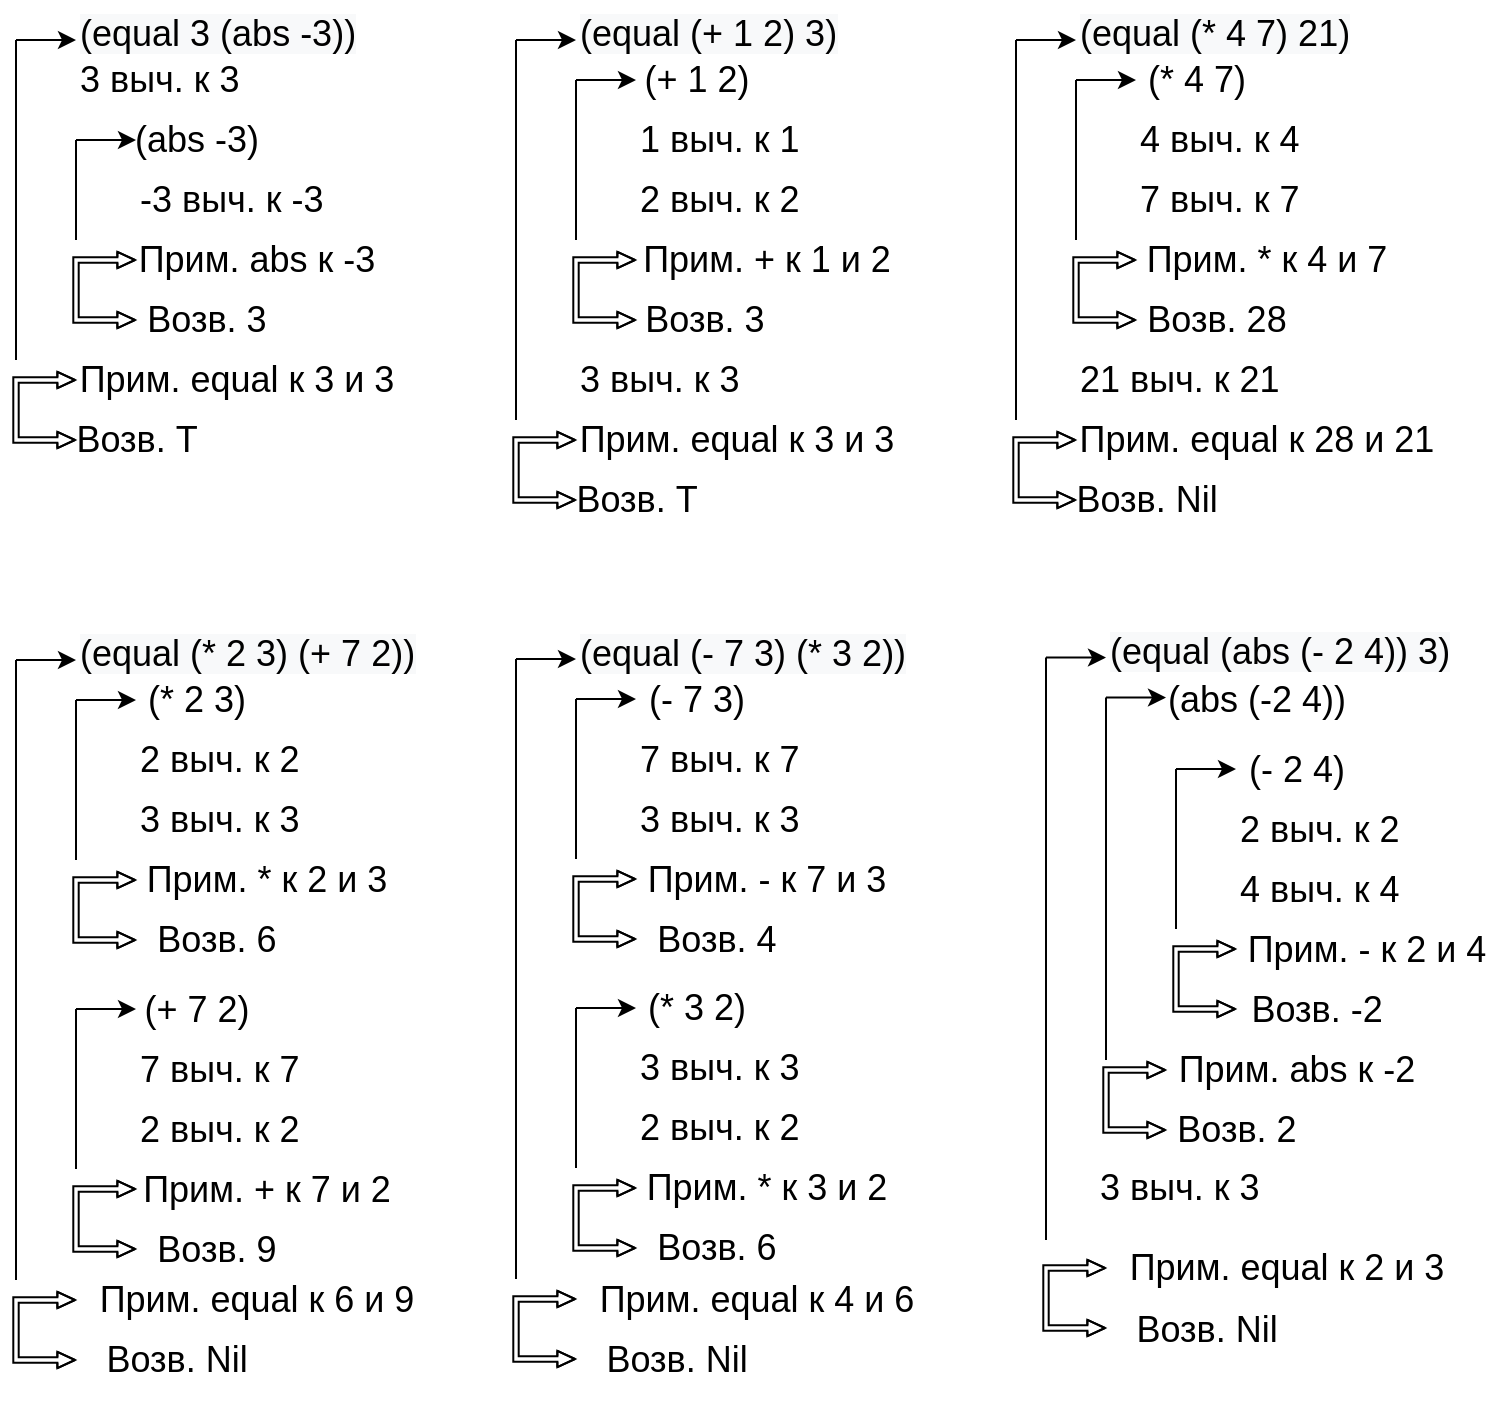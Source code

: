 <mxfile version="20.3.0" type="device"><diagram id="NCQ7fZWu2cdWKAHeadxE" name="Страница 1"><mxGraphModel dx="1256" dy="983" grid="1" gridSize="10" guides="1" tooltips="1" connect="1" arrows="1" fold="1" page="1" pageScale="1" pageWidth="827" pageHeight="1169" math="0" shadow="0"><root><mxCell id="0"/><mxCell id="1" parent="0"/><mxCell id="APWiGlMAp8WoggQmDf8f-9" value="" style="endArrow=classic;html=1;rounded=0;fontSize=18;" edge="1" parent="1"><mxGeometry width="50" height="50" relative="1" as="geometry"><mxPoint x="30" y="40" as="sourcePoint"/><mxPoint x="60" y="40" as="targetPoint"/></mxGeometry></mxCell><mxCell id="APWiGlMAp8WoggQmDf8f-10" value="" style="endArrow=none;html=1;rounded=0;fontSize=18;" edge="1" parent="1"><mxGeometry width="50" height="50" relative="1" as="geometry"><mxPoint x="30" y="200" as="sourcePoint"/><mxPoint x="30" y="40" as="targetPoint"/></mxGeometry></mxCell><mxCell id="APWiGlMAp8WoggQmDf8f-11" value="" style="shape=flexArrow;endArrow=classic;startArrow=classic;html=1;rounded=0;fontSize=18;width=2.703;endSize=2.605;endWidth=4.485;startWidth=4.485;startSize=2.605;" edge="1" parent="1"><mxGeometry width="100" height="100" relative="1" as="geometry"><mxPoint x="60" y="240" as="sourcePoint"/><mxPoint x="60" y="210" as="targetPoint"/><Array as="points"><mxPoint x="30" y="240"/><mxPoint x="30" y="210"/></Array></mxGeometry></mxCell><mxCell id="APWiGlMAp8WoggQmDf8f-13" value="&lt;span style=&quot;color: rgb(0, 0, 0); font-family: Helvetica; font-style: normal; font-variant-ligatures: normal; font-variant-caps: normal; font-weight: 400; letter-spacing: normal; orphans: 2; text-align: left; text-indent: 0px; text-transform: none; widows: 2; word-spacing: 0px; -webkit-text-stroke-width: 0px; background-color: rgb(248, 249, 250); text-decoration-thickness: initial; text-decoration-style: initial; text-decoration-color: initial; float: none; display: inline !important;&quot;&gt;&lt;font style=&quot;font-size: 18px;&quot;&gt;(equal 3 (abs -3))&lt;/font&gt;&lt;/span&gt;" style="text;whiteSpace=wrap;html=1;fontSize=18;" vertex="1" parent="1"><mxGeometry x="60" y="20" width="160" height="30" as="geometry"/></mxCell><mxCell id="APWiGlMAp8WoggQmDf8f-14" value="3 выч. к 3" style="text;html=1;align=left;verticalAlign=middle;resizable=0;points=[];autosize=1;strokeColor=none;fillColor=none;fontSize=18;" vertex="1" parent="1"><mxGeometry x="60" y="40" width="100" height="40" as="geometry"/></mxCell><mxCell id="APWiGlMAp8WoggQmDf8f-15" value="" style="endArrow=classic;html=1;rounded=0;fontSize=18;" edge="1" parent="1"><mxGeometry width="50" height="50" relative="1" as="geometry"><mxPoint x="60" y="90" as="sourcePoint"/><mxPoint x="90" y="90" as="targetPoint"/><Array as="points"><mxPoint x="70" y="90"/></Array></mxGeometry></mxCell><mxCell id="APWiGlMAp8WoggQmDf8f-16" value="(abs -3)" style="text;html=1;align=center;verticalAlign=middle;resizable=0;points=[];autosize=1;strokeColor=none;fillColor=none;fontSize=18;" vertex="1" parent="1"><mxGeometry x="75" y="70" width="90" height="40" as="geometry"/></mxCell><mxCell id="APWiGlMAp8WoggQmDf8f-17" value="-3 выч. к -3" style="text;html=1;align=left;verticalAlign=middle;resizable=0;points=[];autosize=1;strokeColor=none;fillColor=none;fontSize=18;" vertex="1" parent="1"><mxGeometry x="90" y="100" width="120" height="40" as="geometry"/></mxCell><mxCell id="APWiGlMAp8WoggQmDf8f-19" value="" style="shape=flexArrow;endArrow=classic;startArrow=classic;html=1;rounded=0;fontSize=18;width=2.703;endSize=2.605;endWidth=4.485;startWidth=4.485;startSize=2.605;" edge="1" parent="1"><mxGeometry width="100" height="100" relative="1" as="geometry"><mxPoint x="90" y="180" as="sourcePoint"/><mxPoint x="90" y="150" as="targetPoint"/><Array as="points"><mxPoint x="60" y="180"/><mxPoint x="60" y="150"/></Array></mxGeometry></mxCell><mxCell id="APWiGlMAp8WoggQmDf8f-20" value="Прим. abs к -3" style="text;html=1;align=center;verticalAlign=middle;resizable=0;points=[];autosize=1;strokeColor=none;fillColor=none;fontSize=18;" vertex="1" parent="1"><mxGeometry x="80" y="130" width="140" height="40" as="geometry"/></mxCell><mxCell id="APWiGlMAp8WoggQmDf8f-21" value="" style="endArrow=none;html=1;rounded=0;fontSize=18;" edge="1" parent="1"><mxGeometry width="50" height="50" relative="1" as="geometry"><mxPoint x="60" y="140" as="sourcePoint"/><mxPoint x="60" y="90" as="targetPoint"/></mxGeometry></mxCell><mxCell id="APWiGlMAp8WoggQmDf8f-22" value="Возв. 3" style="text;html=1;align=center;verticalAlign=middle;resizable=0;points=[];autosize=1;strokeColor=none;fillColor=none;fontSize=18;" vertex="1" parent="1"><mxGeometry x="85" y="160" width="80" height="40" as="geometry"/></mxCell><mxCell id="APWiGlMAp8WoggQmDf8f-23" value="Прим. equal к 3 и 3" style="text;html=1;align=center;verticalAlign=middle;resizable=0;points=[];autosize=1;strokeColor=none;fillColor=none;fontSize=18;" vertex="1" parent="1"><mxGeometry x="50" y="190" width="180" height="40" as="geometry"/></mxCell><mxCell id="APWiGlMAp8WoggQmDf8f-24" value="Возв. T" style="text;html=1;align=center;verticalAlign=middle;resizable=0;points=[];autosize=1;strokeColor=none;fillColor=none;fontSize=18;" vertex="1" parent="1"><mxGeometry x="50" y="220" width="80" height="40" as="geometry"/></mxCell><mxCell id="APWiGlMAp8WoggQmDf8f-25" value="" style="endArrow=classic;html=1;rounded=0;fontSize=18;" edge="1" parent="1"><mxGeometry width="50" height="50" relative="1" as="geometry"><mxPoint x="280" y="40" as="sourcePoint"/><mxPoint x="310" y="40" as="targetPoint"/></mxGeometry></mxCell><mxCell id="APWiGlMAp8WoggQmDf8f-26" value="" style="endArrow=none;html=1;rounded=0;fontSize=18;" edge="1" parent="1"><mxGeometry width="50" height="50" relative="1" as="geometry"><mxPoint x="280" y="230" as="sourcePoint"/><mxPoint x="280" y="40" as="targetPoint"/></mxGeometry></mxCell><mxCell id="APWiGlMAp8WoggQmDf8f-27" value="" style="shape=flexArrow;endArrow=classic;startArrow=classic;html=1;rounded=0;fontSize=18;width=2.703;endSize=2.605;endWidth=4.485;startWidth=4.485;startSize=2.605;" edge="1" parent="1"><mxGeometry width="100" height="100" relative="1" as="geometry"><mxPoint x="310" y="270" as="sourcePoint"/><mxPoint x="310" y="240" as="targetPoint"/><Array as="points"><mxPoint x="280" y="270"/><mxPoint x="280" y="240"/></Array></mxGeometry></mxCell><mxCell id="APWiGlMAp8WoggQmDf8f-28" value="&lt;span style=&quot;color: rgb(0, 0, 0); font-family: Helvetica; font-style: normal; font-variant-ligatures: normal; font-variant-caps: normal; font-weight: 400; letter-spacing: normal; orphans: 2; text-align: left; text-indent: 0px; text-transform: none; widows: 2; word-spacing: 0px; -webkit-text-stroke-width: 0px; background-color: rgb(248, 249, 250); text-decoration-thickness: initial; text-decoration-style: initial; text-decoration-color: initial; float: none; display: inline !important;&quot;&gt;&lt;font style=&quot;font-size: 18px;&quot;&gt;(equal (+ 1 2) 3)&lt;/font&gt;&lt;/span&gt;" style="text;whiteSpace=wrap;html=1;fontSize=18;" vertex="1" parent="1"><mxGeometry x="310" y="20" width="160" height="30" as="geometry"/></mxCell><mxCell id="APWiGlMAp8WoggQmDf8f-29" value="3 выч. к 3" style="text;html=1;align=left;verticalAlign=middle;resizable=0;points=[];autosize=1;strokeColor=none;fillColor=none;fontSize=18;" vertex="1" parent="1"><mxGeometry x="310" y="190" width="100" height="40" as="geometry"/></mxCell><mxCell id="APWiGlMAp8WoggQmDf8f-30" value="" style="endArrow=classic;html=1;rounded=0;fontSize=18;" edge="1" parent="1"><mxGeometry width="50" height="50" relative="1" as="geometry"><mxPoint x="310" y="60" as="sourcePoint"/><mxPoint x="340" y="60" as="targetPoint"/><Array as="points"><mxPoint x="320" y="60"/></Array></mxGeometry></mxCell><mxCell id="APWiGlMAp8WoggQmDf8f-31" value="(+ 1 2)" style="text;html=1;align=center;verticalAlign=middle;resizable=0;points=[];autosize=1;strokeColor=none;fillColor=none;fontSize=18;" vertex="1" parent="1"><mxGeometry x="330" y="40" width="80" height="40" as="geometry"/></mxCell><mxCell id="APWiGlMAp8WoggQmDf8f-32" value="1 выч. к 1" style="text;html=1;align=left;verticalAlign=middle;resizable=0;points=[];autosize=1;strokeColor=none;fillColor=none;fontSize=18;" vertex="1" parent="1"><mxGeometry x="340" y="70" width="100" height="40" as="geometry"/></mxCell><mxCell id="APWiGlMAp8WoggQmDf8f-33" value="" style="shape=flexArrow;endArrow=classic;startArrow=classic;html=1;rounded=0;fontSize=18;width=2.703;endSize=2.605;endWidth=4.485;startWidth=4.485;startSize=2.605;" edge="1" parent="1"><mxGeometry width="100" height="100" relative="1" as="geometry"><mxPoint x="340" y="180" as="sourcePoint"/><mxPoint x="340" y="150" as="targetPoint"/><Array as="points"><mxPoint x="310" y="180"/><mxPoint x="310" y="150"/></Array></mxGeometry></mxCell><mxCell id="APWiGlMAp8WoggQmDf8f-34" value="Прим. + к 1 и 2" style="text;html=1;align=center;verticalAlign=middle;resizable=0;points=[];autosize=1;strokeColor=none;fillColor=none;fontSize=18;" vertex="1" parent="1"><mxGeometry x="330" y="130" width="150" height="40" as="geometry"/></mxCell><mxCell id="APWiGlMAp8WoggQmDf8f-35" value="" style="endArrow=none;html=1;rounded=0;fontSize=18;" edge="1" parent="1"><mxGeometry width="50" height="50" relative="1" as="geometry"><mxPoint x="310" y="140" as="sourcePoint"/><mxPoint x="310" y="60" as="targetPoint"/></mxGeometry></mxCell><mxCell id="APWiGlMAp8WoggQmDf8f-36" value="Возв. 3" style="text;html=1;align=center;verticalAlign=middle;resizable=0;points=[];autosize=1;strokeColor=none;fillColor=none;fontSize=18;" vertex="1" parent="1"><mxGeometry x="334" y="160" width="80" height="40" as="geometry"/></mxCell><mxCell id="APWiGlMAp8WoggQmDf8f-37" value="Прим. equal к 3 и 3" style="text;html=1;align=center;verticalAlign=middle;resizable=0;points=[];autosize=1;strokeColor=none;fillColor=none;fontSize=18;" vertex="1" parent="1"><mxGeometry x="300" y="220" width="180" height="40" as="geometry"/></mxCell><mxCell id="APWiGlMAp8WoggQmDf8f-38" value="Возв. T" style="text;html=1;align=center;verticalAlign=middle;resizable=0;points=[];autosize=1;strokeColor=none;fillColor=none;fontSize=18;" vertex="1" parent="1"><mxGeometry x="300" y="250" width="80" height="40" as="geometry"/></mxCell><mxCell id="APWiGlMAp8WoggQmDf8f-39" value="2 выч. к 2" style="text;html=1;align=left;verticalAlign=middle;resizable=0;points=[];autosize=1;strokeColor=none;fillColor=none;fontSize=18;" vertex="1" parent="1"><mxGeometry x="340" y="100" width="100" height="40" as="geometry"/></mxCell><mxCell id="APWiGlMAp8WoggQmDf8f-40" value="" style="endArrow=classic;html=1;rounded=0;fontSize=18;" edge="1" parent="1"><mxGeometry width="50" height="50" relative="1" as="geometry"><mxPoint x="530" y="40" as="sourcePoint"/><mxPoint x="560" y="40" as="targetPoint"/></mxGeometry></mxCell><mxCell id="APWiGlMAp8WoggQmDf8f-41" value="" style="endArrow=none;html=1;rounded=0;fontSize=18;" edge="1" parent="1"><mxGeometry width="50" height="50" relative="1" as="geometry"><mxPoint x="530" y="230" as="sourcePoint"/><mxPoint x="530" y="40" as="targetPoint"/></mxGeometry></mxCell><mxCell id="APWiGlMAp8WoggQmDf8f-42" value="" style="shape=flexArrow;endArrow=classic;startArrow=classic;html=1;rounded=0;fontSize=18;width=2.703;endSize=2.605;endWidth=4.485;startWidth=4.485;startSize=2.605;" edge="1" parent="1"><mxGeometry width="100" height="100" relative="1" as="geometry"><mxPoint x="560" y="270" as="sourcePoint"/><mxPoint x="560" y="240" as="targetPoint"/><Array as="points"><mxPoint x="530" y="270"/><mxPoint x="530" y="240"/></Array></mxGeometry></mxCell><mxCell id="APWiGlMAp8WoggQmDf8f-43" value="&lt;span style=&quot;color: rgb(0, 0, 0); font-family: Helvetica; font-style: normal; font-variant-ligatures: normal; font-variant-caps: normal; font-weight: 400; letter-spacing: normal; orphans: 2; text-align: left; text-indent: 0px; text-transform: none; widows: 2; word-spacing: 0px; -webkit-text-stroke-width: 0px; background-color: rgb(248, 249, 250); text-decoration-thickness: initial; text-decoration-style: initial; text-decoration-color: initial; float: none; display: inline !important;&quot;&gt;&lt;font style=&quot;font-size: 18px;&quot;&gt;(equal (* 4 7) 21)&lt;/font&gt;&lt;/span&gt;" style="text;whiteSpace=wrap;html=1;fontSize=18;" vertex="1" parent="1"><mxGeometry x="560" y="20" width="160" height="30" as="geometry"/></mxCell><mxCell id="APWiGlMAp8WoggQmDf8f-44" value="21 выч. к 21" style="text;html=1;align=left;verticalAlign=middle;resizable=0;points=[];autosize=1;strokeColor=none;fillColor=none;fontSize=18;" vertex="1" parent="1"><mxGeometry x="560" y="190" width="120" height="40" as="geometry"/></mxCell><mxCell id="APWiGlMAp8WoggQmDf8f-45" value="" style="endArrow=classic;html=1;rounded=0;fontSize=18;" edge="1" parent="1"><mxGeometry width="50" height="50" relative="1" as="geometry"><mxPoint x="560" y="60" as="sourcePoint"/><mxPoint x="590" y="60" as="targetPoint"/><Array as="points"><mxPoint x="570" y="60"/></Array></mxGeometry></mxCell><mxCell id="APWiGlMAp8WoggQmDf8f-46" value="(* 4 7)" style="text;html=1;align=center;verticalAlign=middle;resizable=0;points=[];autosize=1;strokeColor=none;fillColor=none;fontSize=18;" vertex="1" parent="1"><mxGeometry x="585" y="40" width="70" height="40" as="geometry"/></mxCell><mxCell id="APWiGlMAp8WoggQmDf8f-47" value="4 выч. к 4" style="text;html=1;align=left;verticalAlign=middle;resizable=0;points=[];autosize=1;strokeColor=none;fillColor=none;fontSize=18;" vertex="1" parent="1"><mxGeometry x="590" y="70" width="100" height="40" as="geometry"/></mxCell><mxCell id="APWiGlMAp8WoggQmDf8f-48" value="" style="shape=flexArrow;endArrow=classic;startArrow=classic;html=1;rounded=0;fontSize=18;width=2.703;endSize=2.605;endWidth=4.485;startWidth=4.485;startSize=2.605;" edge="1" parent="1"><mxGeometry width="100" height="100" relative="1" as="geometry"><mxPoint x="590" y="180" as="sourcePoint"/><mxPoint x="590" y="150" as="targetPoint"/><Array as="points"><mxPoint x="560" y="180"/><mxPoint x="560" y="150"/></Array></mxGeometry></mxCell><mxCell id="APWiGlMAp8WoggQmDf8f-49" value="Прим. * к 4 и 7" style="text;html=1;align=center;verticalAlign=middle;resizable=0;points=[];autosize=1;strokeColor=none;fillColor=none;fontSize=18;" vertex="1" parent="1"><mxGeometry x="585" y="130" width="140" height="40" as="geometry"/></mxCell><mxCell id="APWiGlMAp8WoggQmDf8f-50" value="" style="endArrow=none;html=1;rounded=0;fontSize=18;" edge="1" parent="1"><mxGeometry width="50" height="50" relative="1" as="geometry"><mxPoint x="560" y="140" as="sourcePoint"/><mxPoint x="560" y="60" as="targetPoint"/></mxGeometry></mxCell><mxCell id="APWiGlMAp8WoggQmDf8f-51" value="Возв. 28" style="text;html=1;align=center;verticalAlign=middle;resizable=0;points=[];autosize=1;strokeColor=none;fillColor=none;fontSize=18;" vertex="1" parent="1"><mxGeometry x="585" y="160" width="90" height="40" as="geometry"/></mxCell><mxCell id="APWiGlMAp8WoggQmDf8f-52" value="Прим. equal к 28 и 21" style="text;html=1;align=center;verticalAlign=middle;resizable=0;points=[];autosize=1;strokeColor=none;fillColor=none;fontSize=18;" vertex="1" parent="1"><mxGeometry x="550" y="220" width="200" height="40" as="geometry"/></mxCell><mxCell id="APWiGlMAp8WoggQmDf8f-53" value="Возв. Nil" style="text;html=1;align=center;verticalAlign=middle;resizable=0;points=[];autosize=1;strokeColor=none;fillColor=none;fontSize=18;" vertex="1" parent="1"><mxGeometry x="550" y="250" width="90" height="40" as="geometry"/></mxCell><mxCell id="APWiGlMAp8WoggQmDf8f-54" value="7 выч. к 7" style="text;html=1;align=left;verticalAlign=middle;resizable=0;points=[];autosize=1;strokeColor=none;fillColor=none;fontSize=18;" vertex="1" parent="1"><mxGeometry x="590" y="100" width="100" height="40" as="geometry"/></mxCell><mxCell id="APWiGlMAp8WoggQmDf8f-55" value="" style="endArrow=classic;html=1;rounded=0;fontSize=18;" edge="1" parent="1"><mxGeometry width="50" height="50" relative="1" as="geometry"><mxPoint x="30" y="350" as="sourcePoint"/><mxPoint x="60" y="350" as="targetPoint"/></mxGeometry></mxCell><mxCell id="APWiGlMAp8WoggQmDf8f-56" value="" style="endArrow=none;html=1;rounded=0;fontSize=18;" edge="1" parent="1"><mxGeometry width="50" height="50" relative="1" as="geometry"><mxPoint x="30" y="660" as="sourcePoint"/><mxPoint x="30" y="350" as="targetPoint"/></mxGeometry></mxCell><mxCell id="APWiGlMAp8WoggQmDf8f-57" value="" style="shape=flexArrow;endArrow=classic;startArrow=classic;html=1;rounded=0;fontSize=18;width=2.703;endSize=2.605;endWidth=4.485;startWidth=4.485;startSize=2.605;" edge="1" parent="1"><mxGeometry width="100" height="100" relative="1" as="geometry"><mxPoint x="60" y="700" as="sourcePoint"/><mxPoint x="60" y="670" as="targetPoint"/><Array as="points"><mxPoint x="30" y="700"/><mxPoint x="30" y="670"/></Array></mxGeometry></mxCell><mxCell id="APWiGlMAp8WoggQmDf8f-58" value="&lt;span style=&quot;color: rgb(0, 0, 0); font-family: Helvetica; font-style: normal; font-variant-ligatures: normal; font-variant-caps: normal; font-weight: 400; letter-spacing: normal; orphans: 2; text-align: left; text-indent: 0px; text-transform: none; widows: 2; word-spacing: 0px; -webkit-text-stroke-width: 0px; background-color: rgb(248, 249, 250); text-decoration-thickness: initial; text-decoration-style: initial; text-decoration-color: initial; float: none; display: inline !important;&quot;&gt;&lt;font style=&quot;font-size: 18px;&quot;&gt;(equal (* 2 3) (+ 7 2))&lt;/font&gt;&lt;/span&gt;" style="text;whiteSpace=wrap;html=1;fontSize=18;" vertex="1" parent="1"><mxGeometry x="60" y="330" width="190" height="30" as="geometry"/></mxCell><mxCell id="APWiGlMAp8WoggQmDf8f-60" value="" style="endArrow=classic;html=1;rounded=0;fontSize=18;" edge="1" parent="1"><mxGeometry width="50" height="50" relative="1" as="geometry"><mxPoint x="60" y="370" as="sourcePoint"/><mxPoint x="90" y="370" as="targetPoint"/><Array as="points"><mxPoint x="70" y="370"/></Array></mxGeometry></mxCell><mxCell id="APWiGlMAp8WoggQmDf8f-61" value="(* 2 3)" style="text;html=1;align=center;verticalAlign=middle;resizable=0;points=[];autosize=1;strokeColor=none;fillColor=none;fontSize=18;" vertex="1" parent="1"><mxGeometry x="85" y="350" width="70" height="40" as="geometry"/></mxCell><mxCell id="APWiGlMAp8WoggQmDf8f-62" value="2 выч. к 2" style="text;html=1;align=left;verticalAlign=middle;resizable=0;points=[];autosize=1;strokeColor=none;fillColor=none;fontSize=18;" vertex="1" parent="1"><mxGeometry x="90" y="380" width="100" height="40" as="geometry"/></mxCell><mxCell id="APWiGlMAp8WoggQmDf8f-63" value="" style="shape=flexArrow;endArrow=classic;startArrow=classic;html=1;rounded=0;fontSize=18;width=2.703;endSize=2.605;endWidth=4.485;startWidth=4.485;startSize=2.605;" edge="1" parent="1"><mxGeometry width="100" height="100" relative="1" as="geometry"><mxPoint x="90" y="490" as="sourcePoint"/><mxPoint x="90" y="460" as="targetPoint"/><Array as="points"><mxPoint x="60" y="490"/><mxPoint x="60" y="460"/></Array></mxGeometry></mxCell><mxCell id="APWiGlMAp8WoggQmDf8f-64" value="Прим. * к 2 и 3" style="text;html=1;align=center;verticalAlign=middle;resizable=0;points=[];autosize=1;strokeColor=none;fillColor=none;fontSize=18;" vertex="1" parent="1"><mxGeometry x="85" y="440" width="140" height="40" as="geometry"/></mxCell><mxCell id="APWiGlMAp8WoggQmDf8f-65" value="" style="endArrow=none;html=1;rounded=0;fontSize=18;" edge="1" parent="1"><mxGeometry width="50" height="50" relative="1" as="geometry"><mxPoint x="60" y="450" as="sourcePoint"/><mxPoint x="60" y="370" as="targetPoint"/></mxGeometry></mxCell><mxCell id="APWiGlMAp8WoggQmDf8f-66" value="Возв. 6" style="text;html=1;align=center;verticalAlign=middle;resizable=0;points=[];autosize=1;strokeColor=none;fillColor=none;fontSize=18;" vertex="1" parent="1"><mxGeometry x="90" y="470" width="80" height="40" as="geometry"/></mxCell><mxCell id="APWiGlMAp8WoggQmDf8f-67" value="Прим. equal к 6 и 9" style="text;html=1;align=center;verticalAlign=middle;resizable=0;points=[];autosize=1;strokeColor=none;fillColor=none;fontSize=18;" vertex="1" parent="1"><mxGeometry x="60" y="650" width="180" height="40" as="geometry"/></mxCell><mxCell id="APWiGlMAp8WoggQmDf8f-68" value="Возв. Nil" style="text;html=1;align=center;verticalAlign=middle;resizable=0;points=[];autosize=1;strokeColor=none;fillColor=none;fontSize=18;" vertex="1" parent="1"><mxGeometry x="65" y="680" width="90" height="40" as="geometry"/></mxCell><mxCell id="APWiGlMAp8WoggQmDf8f-69" value="3 выч. к 3" style="text;html=1;align=left;verticalAlign=middle;resizable=0;points=[];autosize=1;strokeColor=none;fillColor=none;fontSize=18;" vertex="1" parent="1"><mxGeometry x="90" y="410" width="100" height="40" as="geometry"/></mxCell><mxCell id="APWiGlMAp8WoggQmDf8f-70" value="" style="endArrow=classic;html=1;rounded=0;fontSize=18;" edge="1" parent="1"><mxGeometry width="50" height="50" relative="1" as="geometry"><mxPoint x="60" y="524.5" as="sourcePoint"/><mxPoint x="90" y="524.5" as="targetPoint"/><Array as="points"><mxPoint x="70" y="524.5"/></Array></mxGeometry></mxCell><mxCell id="APWiGlMAp8WoggQmDf8f-71" value="(+ 7 2)" style="text;html=1;align=center;verticalAlign=middle;resizable=0;points=[];autosize=1;strokeColor=none;fillColor=none;fontSize=18;" vertex="1" parent="1"><mxGeometry x="80" y="504.5" width="80" height="40" as="geometry"/></mxCell><mxCell id="APWiGlMAp8WoggQmDf8f-72" value="7 выч. к 7" style="text;html=1;align=left;verticalAlign=middle;resizable=0;points=[];autosize=1;strokeColor=none;fillColor=none;fontSize=18;" vertex="1" parent="1"><mxGeometry x="90" y="534.5" width="100" height="40" as="geometry"/></mxCell><mxCell id="APWiGlMAp8WoggQmDf8f-73" value="" style="shape=flexArrow;endArrow=classic;startArrow=classic;html=1;rounded=0;fontSize=18;width=2.703;endSize=2.605;endWidth=4.485;startWidth=4.485;startSize=2.605;" edge="1" parent="1"><mxGeometry width="100" height="100" relative="1" as="geometry"><mxPoint x="90" y="644.5" as="sourcePoint"/><mxPoint x="90" y="614.5" as="targetPoint"/><Array as="points"><mxPoint x="60" y="644.5"/><mxPoint x="60" y="614.5"/></Array></mxGeometry></mxCell><mxCell id="APWiGlMAp8WoggQmDf8f-74" value="Прим. + к 7 и 2" style="text;html=1;align=center;verticalAlign=middle;resizable=0;points=[];autosize=1;strokeColor=none;fillColor=none;fontSize=18;" vertex="1" parent="1"><mxGeometry x="80" y="594.5" width="150" height="40" as="geometry"/></mxCell><mxCell id="APWiGlMAp8WoggQmDf8f-75" value="" style="endArrow=none;html=1;rounded=0;fontSize=18;" edge="1" parent="1"><mxGeometry width="50" height="50" relative="1" as="geometry"><mxPoint x="60" y="604.5" as="sourcePoint"/><mxPoint x="60" y="524.5" as="targetPoint"/></mxGeometry></mxCell><mxCell id="APWiGlMAp8WoggQmDf8f-76" value="Возв. 9" style="text;html=1;align=center;verticalAlign=middle;resizable=0;points=[];autosize=1;strokeColor=none;fillColor=none;fontSize=18;" vertex="1" parent="1"><mxGeometry x="90" y="624.5" width="80" height="40" as="geometry"/></mxCell><mxCell id="APWiGlMAp8WoggQmDf8f-77" value="2 выч. к 2" style="text;html=1;align=left;verticalAlign=middle;resizable=0;points=[];autosize=1;strokeColor=none;fillColor=none;fontSize=18;" vertex="1" parent="1"><mxGeometry x="90" y="564.5" width="100" height="40" as="geometry"/></mxCell><mxCell id="APWiGlMAp8WoggQmDf8f-78" value="" style="endArrow=classic;html=1;rounded=0;fontSize=18;" edge="1" parent="1"><mxGeometry width="50" height="50" relative="1" as="geometry"><mxPoint x="280" y="349.5" as="sourcePoint"/><mxPoint x="310" y="349.5" as="targetPoint"/></mxGeometry></mxCell><mxCell id="APWiGlMAp8WoggQmDf8f-79" value="" style="endArrow=none;html=1;rounded=0;fontSize=18;" edge="1" parent="1"><mxGeometry width="50" height="50" relative="1" as="geometry"><mxPoint x="280" y="659.5" as="sourcePoint"/><mxPoint x="280" y="349.5" as="targetPoint"/></mxGeometry></mxCell><mxCell id="APWiGlMAp8WoggQmDf8f-80" value="" style="shape=flexArrow;endArrow=classic;startArrow=classic;html=1;rounded=0;fontSize=18;width=2.703;endSize=2.605;endWidth=4.485;startWidth=4.485;startSize=2.605;" edge="1" parent="1"><mxGeometry width="100" height="100" relative="1" as="geometry"><mxPoint x="310" y="699.5" as="sourcePoint"/><mxPoint x="310" y="669.5" as="targetPoint"/><Array as="points"><mxPoint x="280" y="699.5"/><mxPoint x="280" y="669.5"/></Array></mxGeometry></mxCell><mxCell id="APWiGlMAp8WoggQmDf8f-81" value="&lt;span style=&quot;color: rgb(0, 0, 0); font-family: Helvetica; font-style: normal; font-variant-ligatures: normal; font-variant-caps: normal; font-weight: 400; letter-spacing: normal; orphans: 2; text-align: left; text-indent: 0px; text-transform: none; widows: 2; word-spacing: 0px; -webkit-text-stroke-width: 0px; background-color: rgb(248, 249, 250); text-decoration-thickness: initial; text-decoration-style: initial; text-decoration-color: initial; float: none; display: inline !important;&quot;&gt;&lt;font style=&quot;font-size: 18px;&quot;&gt;(equal (- 7 3) (* 3 2))&lt;/font&gt;&lt;/span&gt;" style="text;whiteSpace=wrap;html=1;fontSize=18;" vertex="1" parent="1"><mxGeometry x="310" y="329.5" width="190" height="30" as="geometry"/></mxCell><mxCell id="APWiGlMAp8WoggQmDf8f-82" value="" style="endArrow=classic;html=1;rounded=0;fontSize=18;" edge="1" parent="1"><mxGeometry width="50" height="50" relative="1" as="geometry"><mxPoint x="310" y="369.5" as="sourcePoint"/><mxPoint x="340" y="369.5" as="targetPoint"/><Array as="points"><mxPoint x="320" y="369.5"/></Array></mxGeometry></mxCell><mxCell id="APWiGlMAp8WoggQmDf8f-83" value="(- 7 3)" style="text;html=1;align=center;verticalAlign=middle;resizable=0;points=[];autosize=1;strokeColor=none;fillColor=none;fontSize=18;" vertex="1" parent="1"><mxGeometry x="335" y="349.5" width="70" height="40" as="geometry"/></mxCell><mxCell id="APWiGlMAp8WoggQmDf8f-84" value="7 выч. к 7" style="text;html=1;align=left;verticalAlign=middle;resizable=0;points=[];autosize=1;strokeColor=none;fillColor=none;fontSize=18;" vertex="1" parent="1"><mxGeometry x="340" y="379.5" width="100" height="40" as="geometry"/></mxCell><mxCell id="APWiGlMAp8WoggQmDf8f-85" value="" style="shape=flexArrow;endArrow=classic;startArrow=classic;html=1;rounded=0;fontSize=18;width=2.703;endSize=2.605;endWidth=4.485;startWidth=4.485;startSize=2.605;" edge="1" parent="1"><mxGeometry width="100" height="100" relative="1" as="geometry"><mxPoint x="340" y="489.5" as="sourcePoint"/><mxPoint x="340" y="459.5" as="targetPoint"/><Array as="points"><mxPoint x="310" y="489.5"/><mxPoint x="310" y="459.5"/></Array></mxGeometry></mxCell><mxCell id="APWiGlMAp8WoggQmDf8f-86" value="Прим. - к 7 и 3" style="text;html=1;align=center;verticalAlign=middle;resizable=0;points=[];autosize=1;strokeColor=none;fillColor=none;fontSize=18;" vertex="1" parent="1"><mxGeometry x="335" y="439.5" width="140" height="40" as="geometry"/></mxCell><mxCell id="APWiGlMAp8WoggQmDf8f-87" value="" style="endArrow=none;html=1;rounded=0;fontSize=18;" edge="1" parent="1"><mxGeometry width="50" height="50" relative="1" as="geometry"><mxPoint x="310" y="449.5" as="sourcePoint"/><mxPoint x="310" y="369.5" as="targetPoint"/></mxGeometry></mxCell><mxCell id="APWiGlMAp8WoggQmDf8f-88" value="Возв. 4" style="text;html=1;align=center;verticalAlign=middle;resizable=0;points=[];autosize=1;strokeColor=none;fillColor=none;fontSize=18;" vertex="1" parent="1"><mxGeometry x="340" y="469.5" width="80" height="40" as="geometry"/></mxCell><mxCell id="APWiGlMAp8WoggQmDf8f-89" value="Прим. equal к 4 и 6" style="text;html=1;align=center;verticalAlign=middle;resizable=0;points=[];autosize=1;strokeColor=none;fillColor=none;fontSize=18;" vertex="1" parent="1"><mxGeometry x="310" y="649.5" width="180" height="40" as="geometry"/></mxCell><mxCell id="APWiGlMAp8WoggQmDf8f-90" value="Возв. Nil" style="text;html=1;align=center;verticalAlign=middle;resizable=0;points=[];autosize=1;strokeColor=none;fillColor=none;fontSize=18;" vertex="1" parent="1"><mxGeometry x="315" y="680" width="90" height="40" as="geometry"/></mxCell><mxCell id="APWiGlMAp8WoggQmDf8f-91" value="3 выч. к 3" style="text;html=1;align=left;verticalAlign=middle;resizable=0;points=[];autosize=1;strokeColor=none;fillColor=none;fontSize=18;" vertex="1" parent="1"><mxGeometry x="340" y="409.5" width="100" height="40" as="geometry"/></mxCell><mxCell id="APWiGlMAp8WoggQmDf8f-92" value="" style="endArrow=classic;html=1;rounded=0;fontSize=18;" edge="1" parent="1"><mxGeometry width="50" height="50" relative="1" as="geometry"><mxPoint x="310" y="524" as="sourcePoint"/><mxPoint x="340" y="524" as="targetPoint"/><Array as="points"><mxPoint x="320" y="524"/></Array></mxGeometry></mxCell><mxCell id="APWiGlMAp8WoggQmDf8f-93" value="(* 3 2)" style="text;html=1;align=center;verticalAlign=middle;resizable=0;points=[];autosize=1;strokeColor=none;fillColor=none;fontSize=18;" vertex="1" parent="1"><mxGeometry x="335" y="504" width="70" height="40" as="geometry"/></mxCell><mxCell id="APWiGlMAp8WoggQmDf8f-94" value="3 выч. к 3" style="text;html=1;align=left;verticalAlign=middle;resizable=0;points=[];autosize=1;strokeColor=none;fillColor=none;fontSize=18;" vertex="1" parent="1"><mxGeometry x="340" y="534" width="100" height="40" as="geometry"/></mxCell><mxCell id="APWiGlMAp8WoggQmDf8f-95" value="" style="shape=flexArrow;endArrow=classic;startArrow=classic;html=1;rounded=0;fontSize=18;width=2.703;endSize=2.605;endWidth=4.485;startWidth=4.485;startSize=2.605;" edge="1" parent="1"><mxGeometry width="100" height="100" relative="1" as="geometry"><mxPoint x="340" y="644" as="sourcePoint"/><mxPoint x="340" y="614" as="targetPoint"/><Array as="points"><mxPoint x="310" y="644"/><mxPoint x="310" y="614"/></Array></mxGeometry></mxCell><mxCell id="APWiGlMAp8WoggQmDf8f-96" value="Прим. * к 3 и 2" style="text;html=1;align=center;verticalAlign=middle;resizable=0;points=[];autosize=1;strokeColor=none;fillColor=none;fontSize=18;" vertex="1" parent="1"><mxGeometry x="335" y="594" width="140" height="40" as="geometry"/></mxCell><mxCell id="APWiGlMAp8WoggQmDf8f-97" value="" style="endArrow=none;html=1;rounded=0;fontSize=18;" edge="1" parent="1"><mxGeometry width="50" height="50" relative="1" as="geometry"><mxPoint x="310" y="604" as="sourcePoint"/><mxPoint x="310" y="524" as="targetPoint"/></mxGeometry></mxCell><mxCell id="APWiGlMAp8WoggQmDf8f-98" value="Возв. 6" style="text;html=1;align=center;verticalAlign=middle;resizable=0;points=[];autosize=1;strokeColor=none;fillColor=none;fontSize=18;" vertex="1" parent="1"><mxGeometry x="340" y="624" width="80" height="40" as="geometry"/></mxCell><mxCell id="APWiGlMAp8WoggQmDf8f-99" value="2 выч. к 2" style="text;html=1;align=left;verticalAlign=middle;resizable=0;points=[];autosize=1;strokeColor=none;fillColor=none;fontSize=18;" vertex="1" parent="1"><mxGeometry x="340" y="564" width="100" height="40" as="geometry"/></mxCell><mxCell id="APWiGlMAp8WoggQmDf8f-100" value="" style="endArrow=classic;html=1;rounded=0;fontSize=18;" edge="1" parent="1"><mxGeometry width="50" height="50" relative="1" as="geometry"><mxPoint x="545" y="348.75" as="sourcePoint"/><mxPoint x="575" y="348.75" as="targetPoint"/></mxGeometry></mxCell><mxCell id="APWiGlMAp8WoggQmDf8f-101" value="" style="endArrow=none;html=1;rounded=0;fontSize=18;" edge="1" parent="1"><mxGeometry width="50" height="50" relative="1" as="geometry"><mxPoint x="545" y="640" as="sourcePoint"/><mxPoint x="545" y="348.75" as="targetPoint"/></mxGeometry></mxCell><mxCell id="APWiGlMAp8WoggQmDf8f-102" value="" style="shape=flexArrow;endArrow=classic;startArrow=classic;html=1;rounded=0;fontSize=18;width=2.703;endSize=2.605;endWidth=4.485;startWidth=4.485;startSize=2.605;" edge="1" parent="1"><mxGeometry width="100" height="100" relative="1" as="geometry"><mxPoint x="575" y="684" as="sourcePoint"/><mxPoint x="575" y="654" as="targetPoint"/><Array as="points"><mxPoint x="545" y="684"/><mxPoint x="545" y="654"/></Array></mxGeometry></mxCell><mxCell id="APWiGlMAp8WoggQmDf8f-103" value="&lt;span style=&quot;color: rgb(0, 0, 0); font-family: Helvetica; font-style: normal; font-variant-ligatures: normal; font-variant-caps: normal; font-weight: 400; letter-spacing: normal; orphans: 2; text-align: left; text-indent: 0px; text-transform: none; widows: 2; word-spacing: 0px; -webkit-text-stroke-width: 0px; background-color: rgb(248, 249, 250); text-decoration-thickness: initial; text-decoration-style: initial; text-decoration-color: initial; float: none; display: inline !important;&quot;&gt;&lt;font style=&quot;font-size: 18px;&quot;&gt;(equal (abs (- 2 4)) 3)&lt;/font&gt;&lt;/span&gt;" style="text;whiteSpace=wrap;html=1;fontSize=18;" vertex="1" parent="1"><mxGeometry x="575" y="328.75" width="190" height="30" as="geometry"/></mxCell><mxCell id="APWiGlMAp8WoggQmDf8f-104" value="" style="endArrow=classic;html=1;rounded=0;fontSize=18;" edge="1" parent="1"><mxGeometry width="50" height="50" relative="1" as="geometry"><mxPoint x="575" y="368.75" as="sourcePoint"/><mxPoint x="605" y="368.75" as="targetPoint"/><Array as="points"><mxPoint x="585" y="368.75"/></Array></mxGeometry></mxCell><mxCell id="APWiGlMAp8WoggQmDf8f-107" value="" style="shape=flexArrow;endArrow=classic;startArrow=classic;html=1;rounded=0;fontSize=18;width=2.703;endSize=2.605;endWidth=4.485;startWidth=4.485;startSize=2.605;" edge="1" parent="1"><mxGeometry width="100" height="100" relative="1" as="geometry"><mxPoint x="605" y="585" as="sourcePoint"/><mxPoint x="605" y="555" as="targetPoint"/><Array as="points"><mxPoint x="575" y="585"/><mxPoint x="575" y="555"/></Array></mxGeometry></mxCell><mxCell id="APWiGlMAp8WoggQmDf8f-109" value="" style="endArrow=none;html=1;rounded=0;fontSize=18;" edge="1" parent="1"><mxGeometry width="50" height="50" relative="1" as="geometry"><mxPoint x="575" y="550" as="sourcePoint"/><mxPoint x="575" y="368.75" as="targetPoint"/></mxGeometry></mxCell><mxCell id="APWiGlMAp8WoggQmDf8f-111" value="Прим. equal к 2 и 3" style="text;html=1;align=center;verticalAlign=middle;resizable=0;points=[];autosize=1;strokeColor=none;fillColor=none;fontSize=18;" vertex="1" parent="1"><mxGeometry x="575" y="634" width="180" height="40" as="geometry"/></mxCell><mxCell id="APWiGlMAp8WoggQmDf8f-112" value="Возв. Nil" style="text;html=1;align=center;verticalAlign=middle;resizable=0;points=[];autosize=1;strokeColor=none;fillColor=none;fontSize=18;" vertex="1" parent="1"><mxGeometry x="580" y="664.5" width="90" height="40" as="geometry"/></mxCell><mxCell id="APWiGlMAp8WoggQmDf8f-122" value="(abs (-2 4))" style="text;html=1;align=center;verticalAlign=middle;resizable=0;points=[];autosize=1;strokeColor=none;fillColor=none;fontSize=18;" vertex="1" parent="1"><mxGeometry x="595" y="349.5" width="110" height="40" as="geometry"/></mxCell><mxCell id="APWiGlMAp8WoggQmDf8f-126" value="" style="endArrow=classic;html=1;rounded=0;fontSize=18;" edge="1" parent="1"><mxGeometry width="50" height="50" relative="1" as="geometry"><mxPoint x="610" y="404.5" as="sourcePoint"/><mxPoint x="640" y="404.5" as="targetPoint"/><Array as="points"><mxPoint x="620" y="404.5"/></Array></mxGeometry></mxCell><mxCell id="APWiGlMAp8WoggQmDf8f-127" value="(- 2 4)" style="text;html=1;align=center;verticalAlign=middle;resizable=0;points=[];autosize=1;strokeColor=none;fillColor=none;fontSize=18;" vertex="1" parent="1"><mxGeometry x="635" y="384.5" width="70" height="40" as="geometry"/></mxCell><mxCell id="APWiGlMAp8WoggQmDf8f-128" value="2 выч. к 2" style="text;html=1;align=left;verticalAlign=middle;resizable=0;points=[];autosize=1;strokeColor=none;fillColor=none;fontSize=18;" vertex="1" parent="1"><mxGeometry x="640" y="414.5" width="100" height="40" as="geometry"/></mxCell><mxCell id="APWiGlMAp8WoggQmDf8f-129" value="" style="shape=flexArrow;endArrow=classic;startArrow=classic;html=1;rounded=0;fontSize=18;width=2.703;endSize=2.605;endWidth=4.485;startWidth=4.485;startSize=2.605;" edge="1" parent="1"><mxGeometry width="100" height="100" relative="1" as="geometry"><mxPoint x="640" y="524.5" as="sourcePoint"/><mxPoint x="640" y="494.5" as="targetPoint"/><Array as="points"><mxPoint x="610" y="524.5"/><mxPoint x="610" y="494.5"/></Array></mxGeometry></mxCell><mxCell id="APWiGlMAp8WoggQmDf8f-130" value="Прим. - к 2 и 4" style="text;html=1;align=center;verticalAlign=middle;resizable=0;points=[];autosize=1;strokeColor=none;fillColor=none;fontSize=18;" vertex="1" parent="1"><mxGeometry x="635" y="474.5" width="140" height="40" as="geometry"/></mxCell><mxCell id="APWiGlMAp8WoggQmDf8f-131" value="" style="endArrow=none;html=1;rounded=0;fontSize=18;" edge="1" parent="1"><mxGeometry width="50" height="50" relative="1" as="geometry"><mxPoint x="610" y="484.5" as="sourcePoint"/><mxPoint x="610" y="404.5" as="targetPoint"/></mxGeometry></mxCell><mxCell id="APWiGlMAp8WoggQmDf8f-132" value="Возв. -2" style="text;html=1;align=center;verticalAlign=middle;resizable=0;points=[];autosize=1;strokeColor=none;fillColor=none;fontSize=18;" vertex="1" parent="1"><mxGeometry x="635" y="504.5" width="90" height="40" as="geometry"/></mxCell><mxCell id="APWiGlMAp8WoggQmDf8f-133" value="4 выч. к 4" style="text;html=1;align=left;verticalAlign=middle;resizable=0;points=[];autosize=1;strokeColor=none;fillColor=none;fontSize=18;" vertex="1" parent="1"><mxGeometry x="640" y="444.5" width="100" height="40" as="geometry"/></mxCell><mxCell id="APWiGlMAp8WoggQmDf8f-135" value="Прим. abs к -2" style="text;html=1;align=center;verticalAlign=middle;resizable=0;points=[];autosize=1;strokeColor=none;fillColor=none;fontSize=18;" vertex="1" parent="1"><mxGeometry x="600" y="534.5" width="140" height="40" as="geometry"/></mxCell><mxCell id="APWiGlMAp8WoggQmDf8f-136" value="Возв. 2" style="text;html=1;align=center;verticalAlign=middle;resizable=0;points=[];autosize=1;strokeColor=none;fillColor=none;fontSize=18;" vertex="1" parent="1"><mxGeometry x="600" y="564.5" width="80" height="40" as="geometry"/></mxCell><mxCell id="APWiGlMAp8WoggQmDf8f-137" value="3 выч. к 3" style="text;html=1;align=left;verticalAlign=middle;resizable=0;points=[];autosize=1;strokeColor=none;fillColor=none;fontSize=18;" vertex="1" parent="1"><mxGeometry x="570" y="594" width="100" height="40" as="geometry"/></mxCell></root></mxGraphModel></diagram></mxfile>